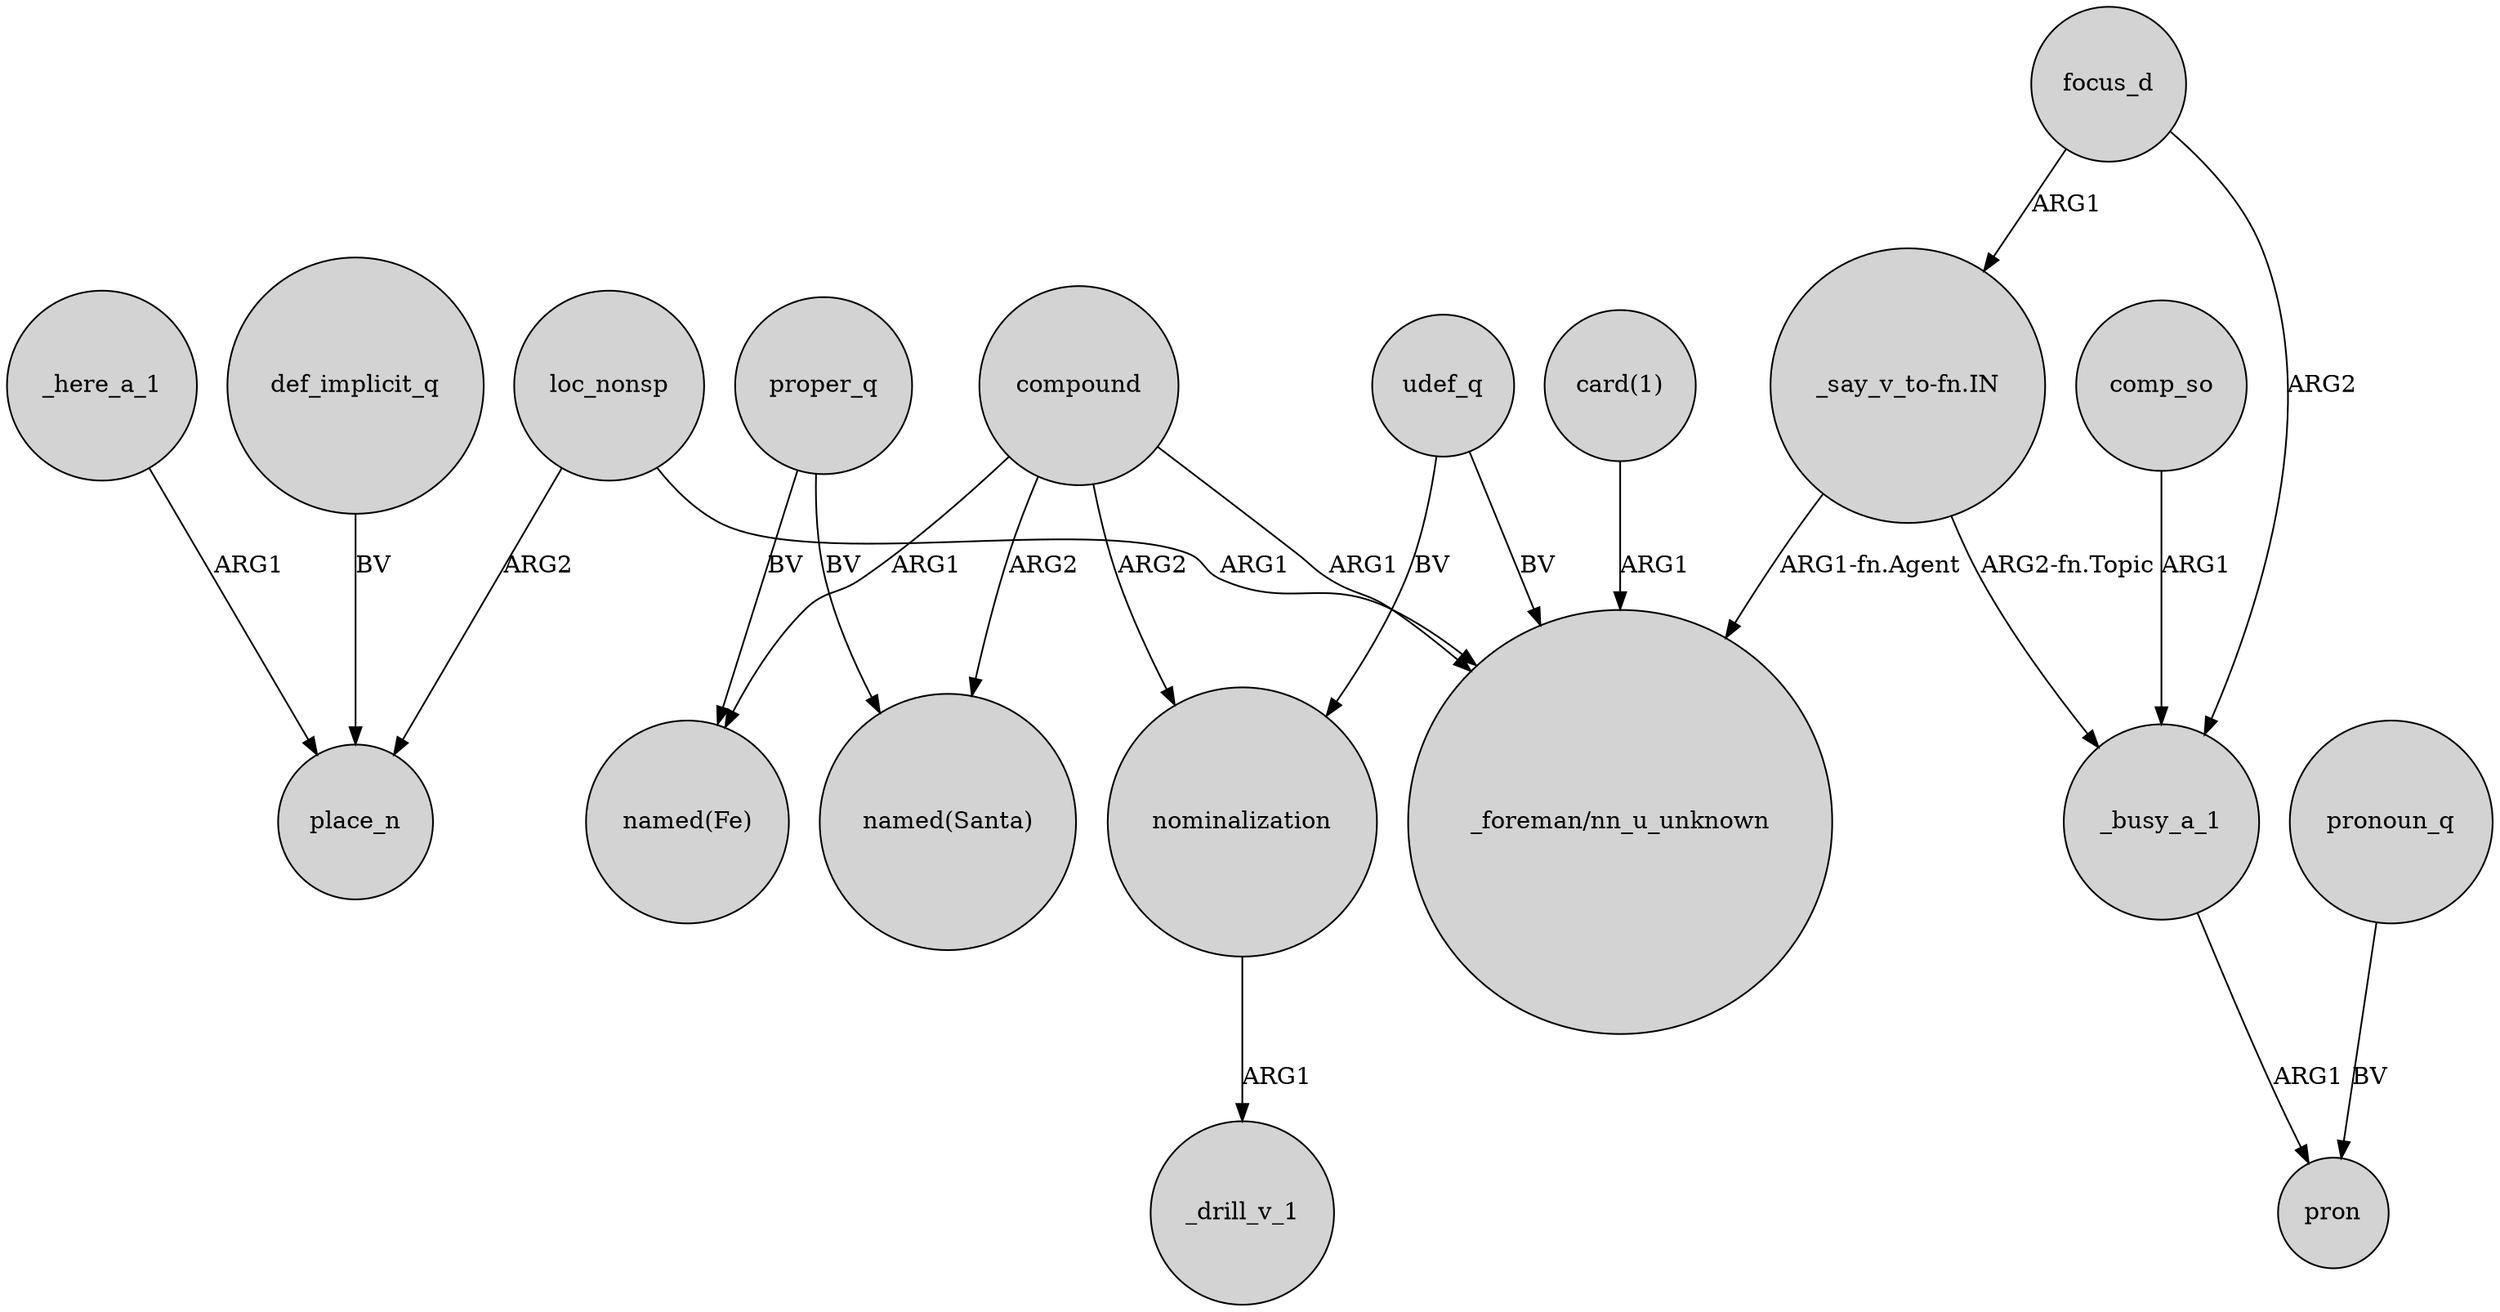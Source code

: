 digraph {
	node [shape=circle style=filled]
	_here_a_1 -> place_n [label=ARG1]
	loc_nonsp -> "_foreman/nn_u_unknown" [label=ARG1]
	compound -> "named(Santa)" [label=ARG2]
	proper_q -> "named(Fe)" [label=BV]
	nominalization -> _drill_v_1 [label=ARG1]
	"card(1)" -> "_foreman/nn_u_unknown" [label=ARG1]
	compound -> nominalization [label=ARG2]
	def_implicit_q -> place_n [label=BV]
	proper_q -> "named(Santa)" [label=BV]
	compound -> "named(Fe)" [label=ARG1]
	focus_d -> _busy_a_1 [label=ARG2]
	pronoun_q -> pron [label=BV]
	udef_q -> "_foreman/nn_u_unknown" [label=BV]
	compound -> "_foreman/nn_u_unknown" [label=ARG1]
	udef_q -> nominalization [label=BV]
	_busy_a_1 -> pron [label=ARG1]
	"_say_v_to-fn.IN" -> _busy_a_1 [label="ARG2-fn.Topic"]
	loc_nonsp -> place_n [label=ARG2]
	comp_so -> _busy_a_1 [label=ARG1]
	"_say_v_to-fn.IN" -> "_foreman/nn_u_unknown" [label="ARG1-fn.Agent"]
	focus_d -> "_say_v_to-fn.IN" [label=ARG1]
}
